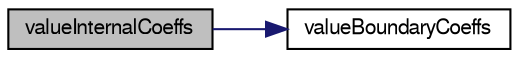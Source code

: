 digraph "valueInternalCoeffs"
{
  bgcolor="transparent";
  edge [fontname="FreeSans",fontsize="10",labelfontname="FreeSans",labelfontsize="10"];
  node [fontname="FreeSans",fontsize="10",shape=record];
  rankdir="LR";
  Node42 [label="valueInternalCoeffs",height=0.2,width=0.4,color="black", fillcolor="grey75", style="filled", fontcolor="black"];
  Node42 -> Node43 [color="midnightblue",fontsize="10",style="solid",fontname="FreeSans"];
  Node43 [label="valueBoundaryCoeffs",height=0.2,width=0.4,color="black",URL="$a22002.html#a91b17c5b11d5369441c2de805b957c68",tooltip="Return the matrix source coefficients corresponding to the. "];
}

